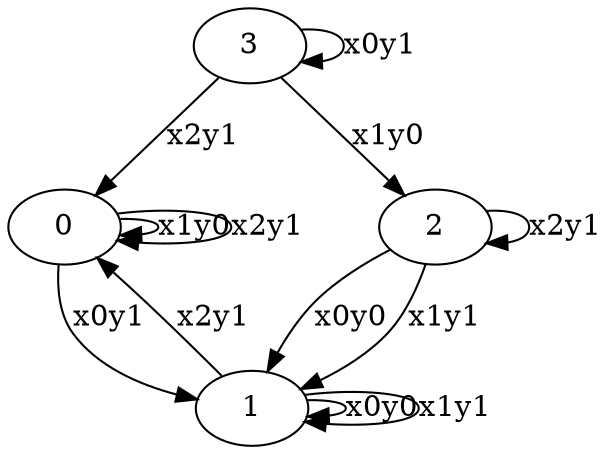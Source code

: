 digraph {
	0 -> 1[label=x0y1];
	0 -> 0[label=x1y0];
	0 -> 0[label=x2y1];
	1 -> 1[label=x0y0];
	1 -> 1[label=x1y1];
	1 -> 0[label=x2y1];
	2 -> 1[label=x0y0];
	2 -> 1[label=x1y1];
	2 -> 2[label=x2y1];
	3 -> 3[label=x0y1];
	3 -> 2[label=x1y0];
	3 -> 0[label=x2y1];
}